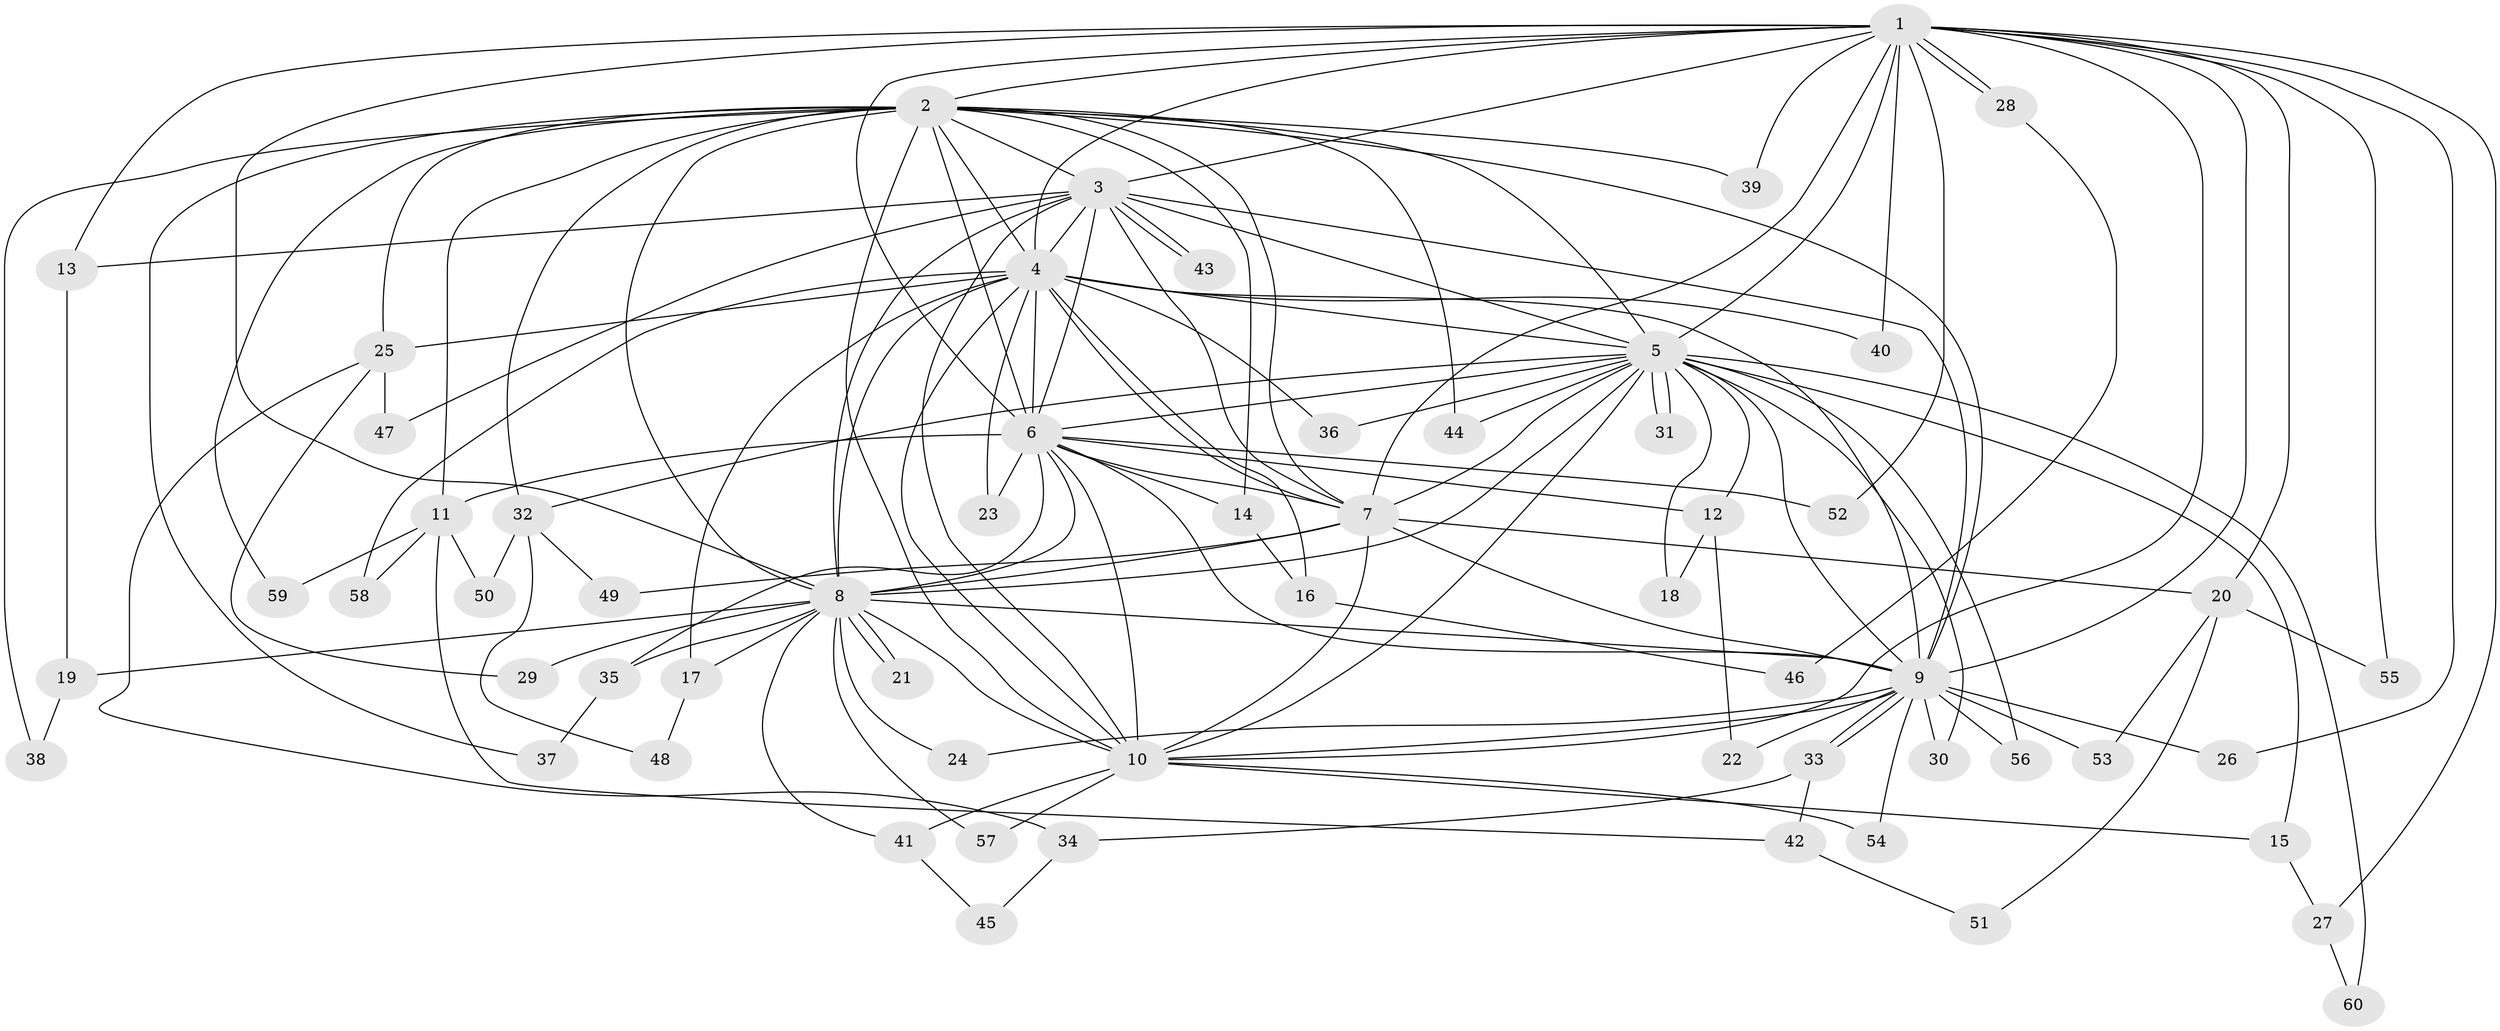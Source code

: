 // coarse degree distribution, {15: 0.047619047619047616, 18: 0.047619047619047616, 10: 0.023809523809523808, 16: 0.047619047619047616, 13: 0.023809523809523808, 12: 0.023809523809523808, 6: 0.023809523809523808, 3: 0.16666666666666666, 4: 0.047619047619047616, 2: 0.5, 5: 0.023809523809523808, 1: 0.023809523809523808}
// Generated by graph-tools (version 1.1) at 2025/23/03/03/25 07:23:46]
// undirected, 60 vertices, 145 edges
graph export_dot {
graph [start="1"]
  node [color=gray90,style=filled];
  1;
  2;
  3;
  4;
  5;
  6;
  7;
  8;
  9;
  10;
  11;
  12;
  13;
  14;
  15;
  16;
  17;
  18;
  19;
  20;
  21;
  22;
  23;
  24;
  25;
  26;
  27;
  28;
  29;
  30;
  31;
  32;
  33;
  34;
  35;
  36;
  37;
  38;
  39;
  40;
  41;
  42;
  43;
  44;
  45;
  46;
  47;
  48;
  49;
  50;
  51;
  52;
  53;
  54;
  55;
  56;
  57;
  58;
  59;
  60;
  1 -- 2;
  1 -- 3;
  1 -- 4;
  1 -- 5;
  1 -- 6;
  1 -- 7;
  1 -- 8;
  1 -- 9;
  1 -- 10;
  1 -- 13;
  1 -- 20;
  1 -- 26;
  1 -- 27;
  1 -- 28;
  1 -- 28;
  1 -- 39;
  1 -- 40;
  1 -- 52;
  1 -- 55;
  2 -- 3;
  2 -- 4;
  2 -- 5;
  2 -- 6;
  2 -- 7;
  2 -- 8;
  2 -- 9;
  2 -- 10;
  2 -- 11;
  2 -- 14;
  2 -- 25;
  2 -- 32;
  2 -- 37;
  2 -- 38;
  2 -- 39;
  2 -- 44;
  2 -- 59;
  3 -- 4;
  3 -- 5;
  3 -- 6;
  3 -- 7;
  3 -- 8;
  3 -- 9;
  3 -- 10;
  3 -- 13;
  3 -- 43;
  3 -- 43;
  3 -- 47;
  4 -- 5;
  4 -- 6;
  4 -- 7;
  4 -- 8;
  4 -- 9;
  4 -- 10;
  4 -- 16;
  4 -- 17;
  4 -- 23;
  4 -- 25;
  4 -- 36;
  4 -- 40;
  4 -- 58;
  5 -- 6;
  5 -- 7;
  5 -- 8;
  5 -- 9;
  5 -- 10;
  5 -- 12;
  5 -- 15;
  5 -- 18;
  5 -- 30;
  5 -- 31;
  5 -- 31;
  5 -- 32;
  5 -- 36;
  5 -- 44;
  5 -- 56;
  5 -- 60;
  6 -- 7;
  6 -- 8;
  6 -- 9;
  6 -- 10;
  6 -- 11;
  6 -- 12;
  6 -- 14;
  6 -- 23;
  6 -- 35;
  6 -- 52;
  7 -- 8;
  7 -- 9;
  7 -- 10;
  7 -- 20;
  7 -- 49;
  8 -- 9;
  8 -- 10;
  8 -- 17;
  8 -- 19;
  8 -- 21;
  8 -- 21;
  8 -- 24;
  8 -- 29;
  8 -- 35;
  8 -- 41;
  8 -- 57;
  9 -- 10;
  9 -- 22;
  9 -- 24;
  9 -- 26;
  9 -- 30;
  9 -- 33;
  9 -- 33;
  9 -- 53;
  9 -- 54;
  9 -- 56;
  10 -- 15;
  10 -- 41;
  10 -- 54;
  10 -- 57;
  11 -- 42;
  11 -- 50;
  11 -- 58;
  11 -- 59;
  12 -- 18;
  12 -- 22;
  13 -- 19;
  14 -- 16;
  15 -- 27;
  16 -- 46;
  17 -- 48;
  19 -- 38;
  20 -- 51;
  20 -- 53;
  20 -- 55;
  25 -- 29;
  25 -- 34;
  25 -- 47;
  27 -- 60;
  28 -- 46;
  32 -- 48;
  32 -- 49;
  32 -- 50;
  33 -- 34;
  33 -- 42;
  34 -- 45;
  35 -- 37;
  41 -- 45;
  42 -- 51;
}
